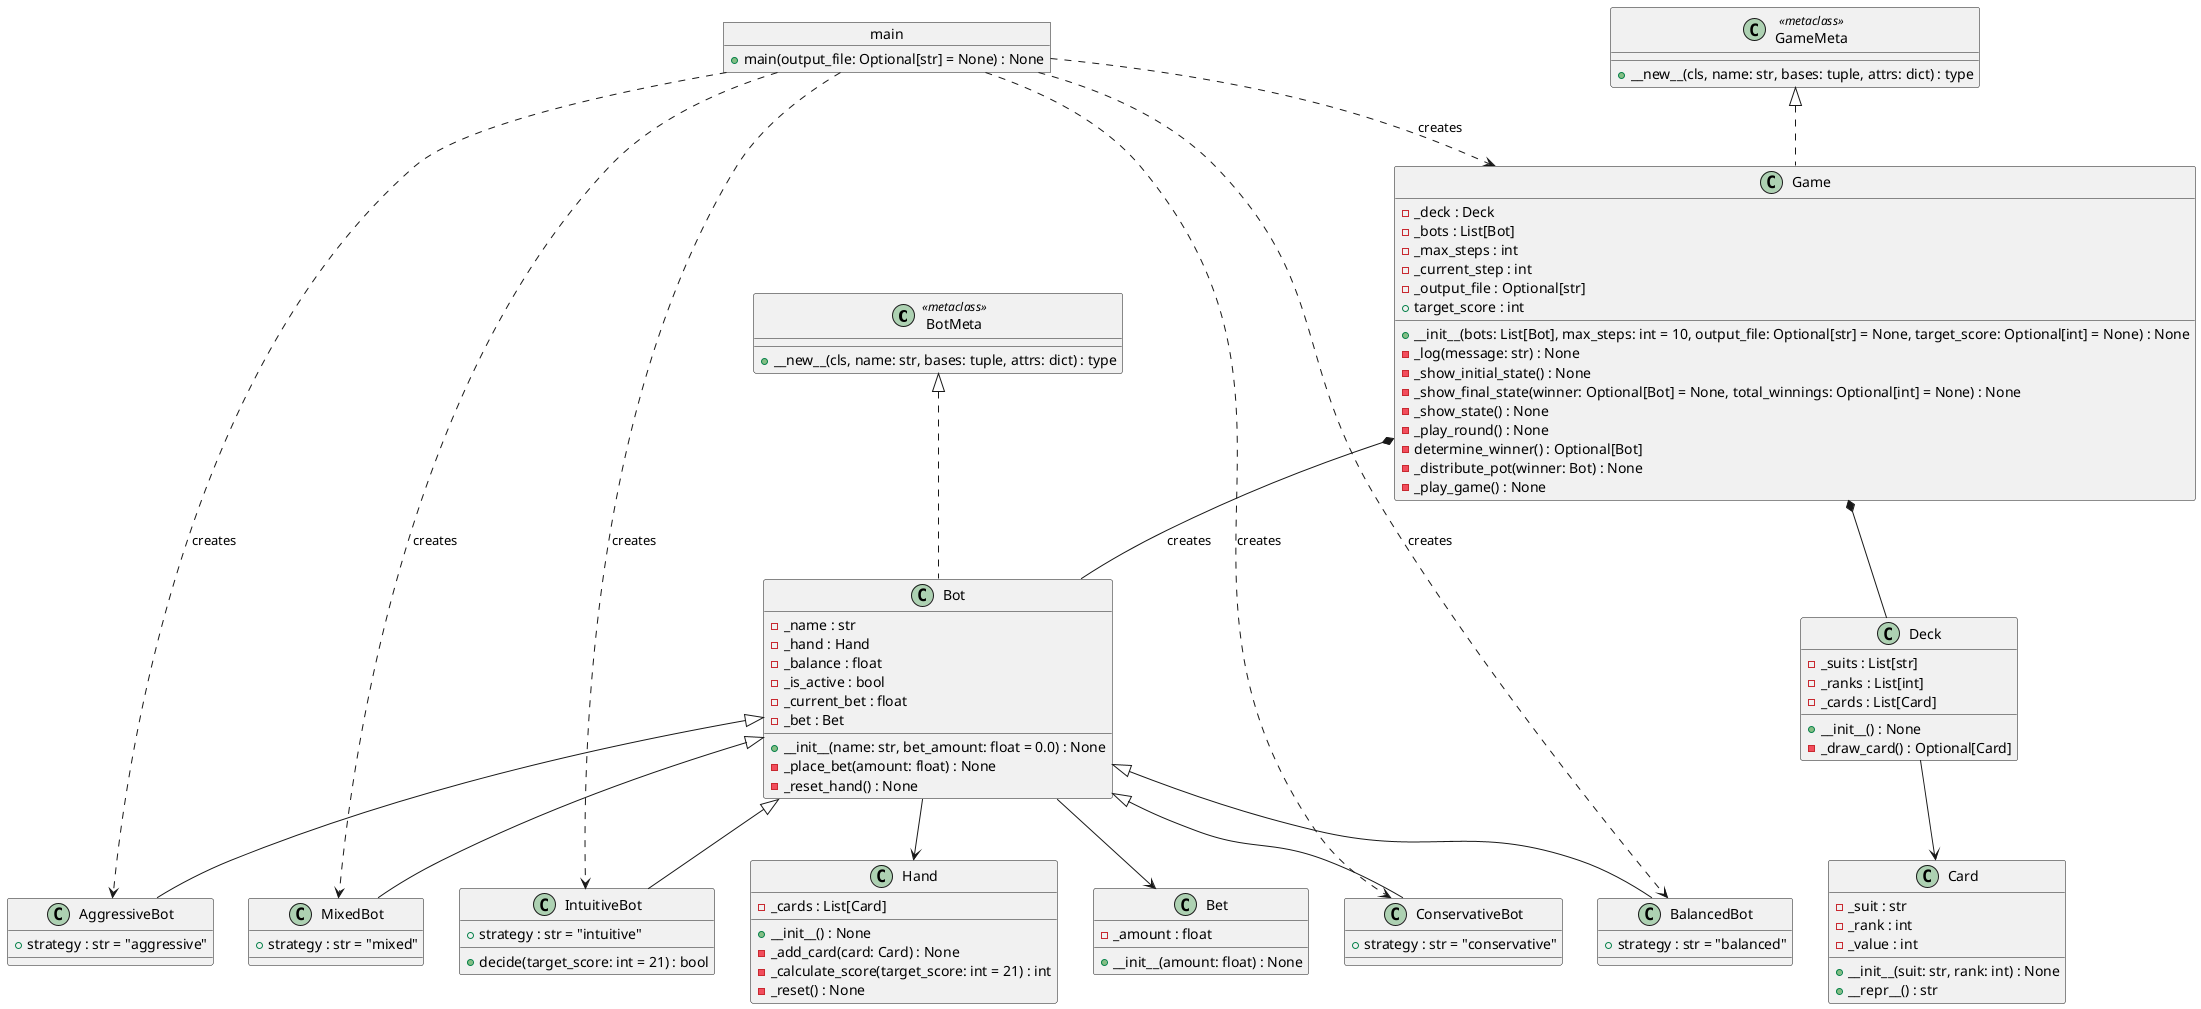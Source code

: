 @startuml

class BotMeta <<metaclass>> {
    +__new__(cls, name: str, bases: tuple, attrs: dict) : type
}

class Bot {
    -_name : str
    -_hand : Hand
    -_balance : float
    -_is_active : bool
    -_current_bet : float
    -_bet : Bet
    +__init__(name: str, bet_amount: float = 0.0) : None
    -_place_bet(amount: float) : None
    -_reset_hand() : None
}

class Hand {
    -_cards : List[Card]
    +__init__() : None
    -_add_card(card: Card) : None
    -_calculate_score(target_score: int = 21) : int
    -_reset() : None
}

class Bet {
    -_amount : float
    +__init__(amount: float) : None
}

class ConservativeBot {
    +strategy : str = "conservative"
}

class AggressiveBot {
    +strategy : str = "aggressive"
}

class MixedBot {
    +strategy : str = "mixed"
}

class BalancedBot {
    +strategy : str = "balanced"
}

class IntuitiveBot {
    +strategy : str = "intuitive"
    +decide(target_score: int = 21) : bool
}

class Card {
    -_suit : str
    -_rank : int
    -_value : int
    +__init__(suit: str, rank: int) : None
    +__repr__() : str
}

class Deck {
    -_suits : List[str]
    -_ranks : List[int]
    -_cards : List[Card]
    +__init__() : None
    -_draw_card() : Optional[Card]
}

class GameMeta <<metaclass>> {
    +__new__(cls, name: str, bases: tuple, attrs: dict) : type
}

class Game {
    -_deck : Deck
    -_bots : List[Bot]
    -_max_steps : int
    -_current_step : int
    -_output_file : Optional[str]
    +__init__(bots: List[Bot], max_steps: int = 10, output_file: Optional[str] = None, target_score: Optional[int] = None) : None
    -_log(message: str) : None
    -_show_initial_state() : None
    -_show_final_state(winner: Optional[Bot] = None, total_winnings: Optional[int] = None) : None
    -_show_state() : None
    -_play_round() : None
    -determine_winner() : Optional[Bot]
    -_distribute_pot(winner: Bot) : None
    -_play_game() : None
    +target_score : int
}

object main {
    +main(output_file: Optional[str] = None) : None
}

BotMeta <|.. Bot
Bot <|-- ConservativeBot
Bot <|-- AggressiveBot
Bot <|-- MixedBot
Bot <|-- BalancedBot
Bot <|-- IntuitiveBot
Deck --> Card
Bot --> Hand
Bot --> Bet
GameMeta <|.. Game
Game *-- Deck
Game *-- Bot : "creates"

main ..> ConservativeBot : "creates"
main ..> AggressiveBot : "creates"
main ..> MixedBot : "creates"
main ..> BalancedBot : "creates"
main ..> IntuitiveBot : "creates"
main ..> Game : "creates"

@enduml
